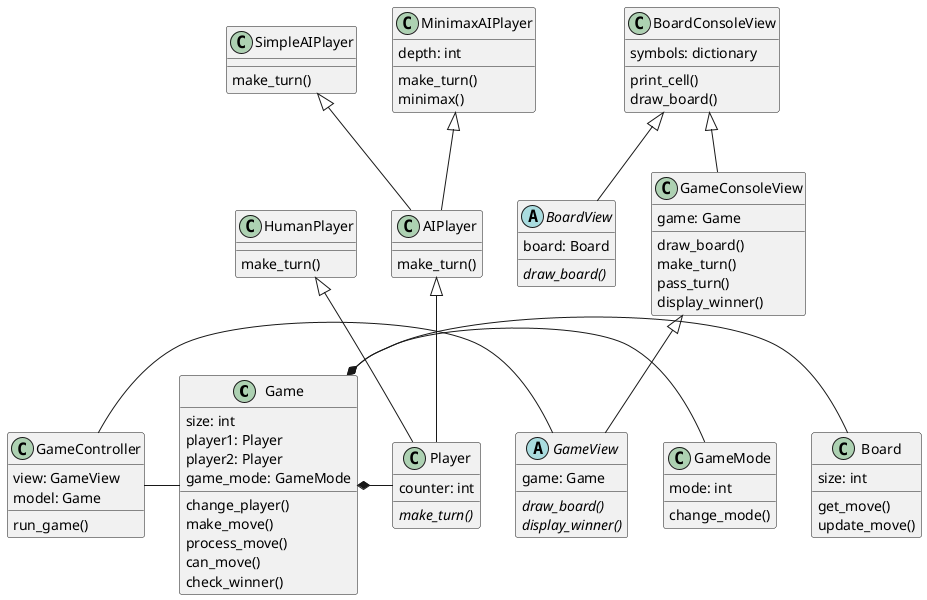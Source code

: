 @startuml reversi

class Game {
    size: int
    player1: Player
    player2: Player
    game_mode: GameMode
    change_player()
    make_move()
    process_move()
    can_move()
    check_winner()
}

class Board {
    size: int
    get_move()
    update_move()
}

class GameMode {
    mode: int
    change_mode()
}

class Player {
    counter: int
    {abstract} make_turn()
}
class HumanPlayer {
    make_turn()
}

class AIPlayer {
    make_turn()
}

class SimpleAIPlayer {
    make_turn()
}

class MinimaxAIPlayer {
    depth: int
    make_turn()
    minimax()
}

HumanPlayer <|-- Player
AIPlayer <|-- Player
SimpleAIPlayer <|-- AIPlayer
MinimaxAIPlayer <|-- AIPlayer
Game *- Player
Game *- Board
Game *- GameMode

abstract class BoardView {
    board: Board
    {abstract} draw_board()
}

class BoardConsoleView {
    symbols: dictionary
    print_cell()
    draw_board()
}

abstract class GameView {
    game: Game
    {abstract} draw_board()
    {abstract} display_winner()
}

class GameConsoleView {
    game: Game
    draw_board()
    make_turn()
    pass_turn()
    display_winner()
}

GameConsoleView <|-- GameView
BoardConsoleView <|-- BoardView
BoardConsoleView <|-- GameConsoleView

class GameController {
    view: GameView
    model: Game
    run_game()
}

GameController - Game
GameController - GameView